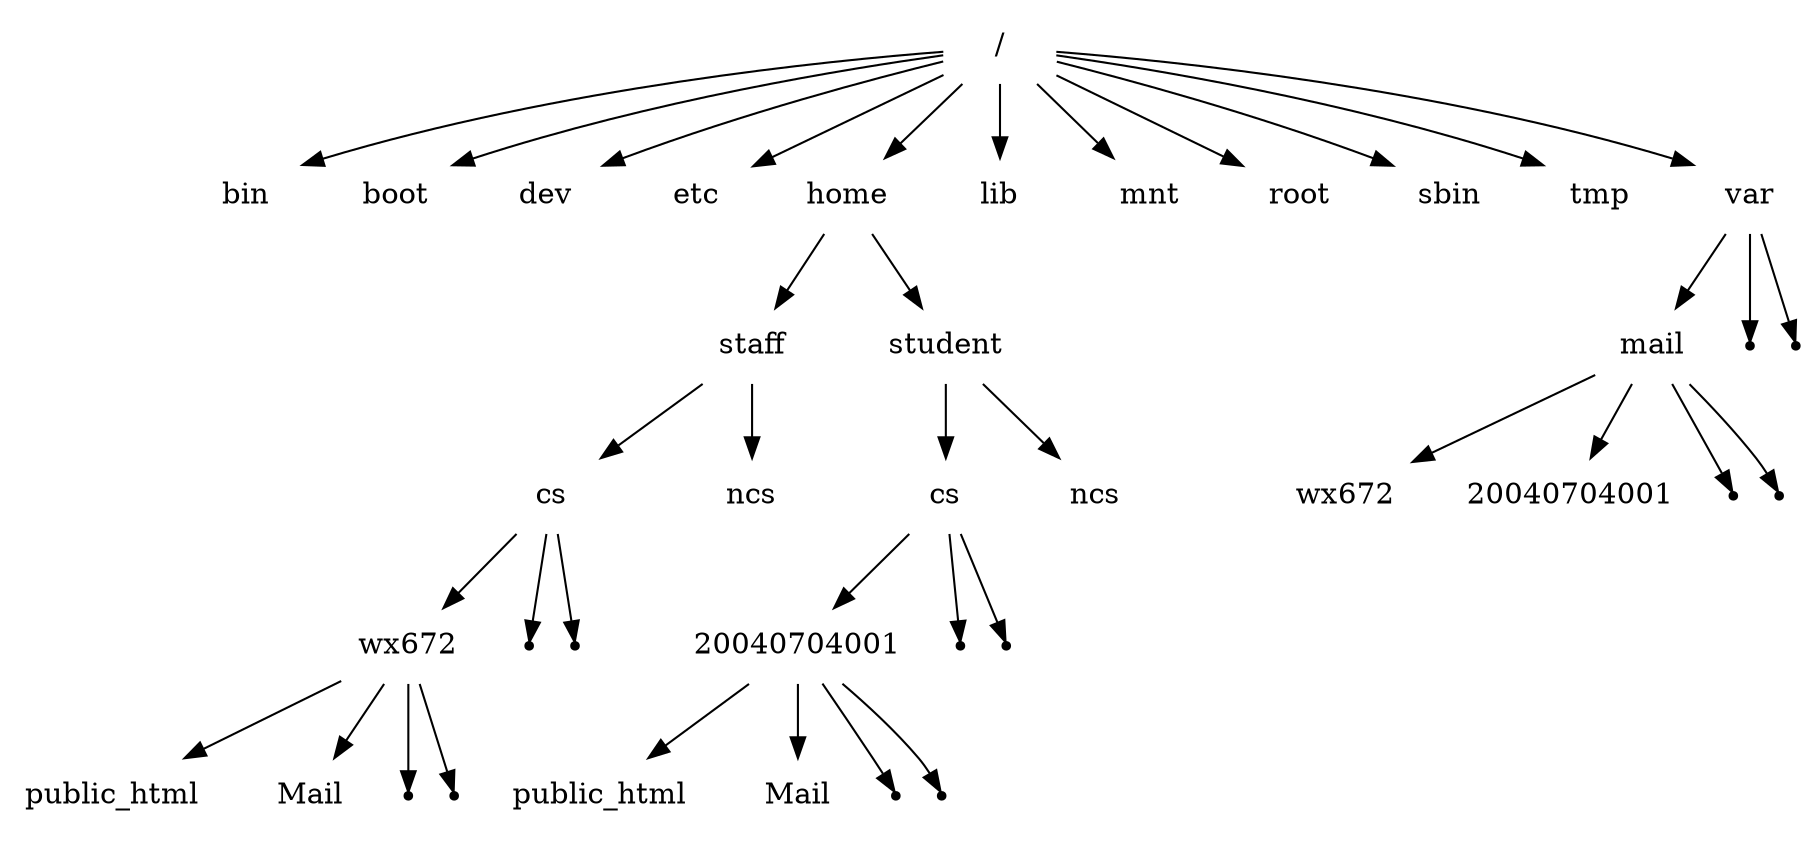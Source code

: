 digraph cs2 {
	node [shape=plaintext];
	"/" ->
	{"bin";"boot";"dev";"etc";"home";"lib";"mnt";"root";"sbin";"tmp";"var"}
		"home" -> {"staff";"student"}
	"staff" -> {csstaff [label="cs"];ncsstaff [label="ncs"]}
	csstaff -> {"wx672";1 [shape=point];2 [shape=point]}
	"wx672" -> {wx672pub [label="public_html"];wx672mail
		[label="Mail"];3 [shape=point];4 [shape=point]}
	"student" -> {csstudent [label="cs"];ncsstudent [label="ncs"]}
	csstudent -> {"20040704001";5 [shape=point];6 [shape=point]}
	"20040704001" -> {studpub
		[label="public_html"];studmail [label="Mail"];7
		[shape=point];8 [shape=point]}
	"var" -> {varmail [label="mail"];11 [shape=point];12
		[shape=point]}
	varmail -> {wx672varmail [label="wx672"];studvarmail
		[label="20040704001"];9 [shape=point];10 [shape=point]}
}
